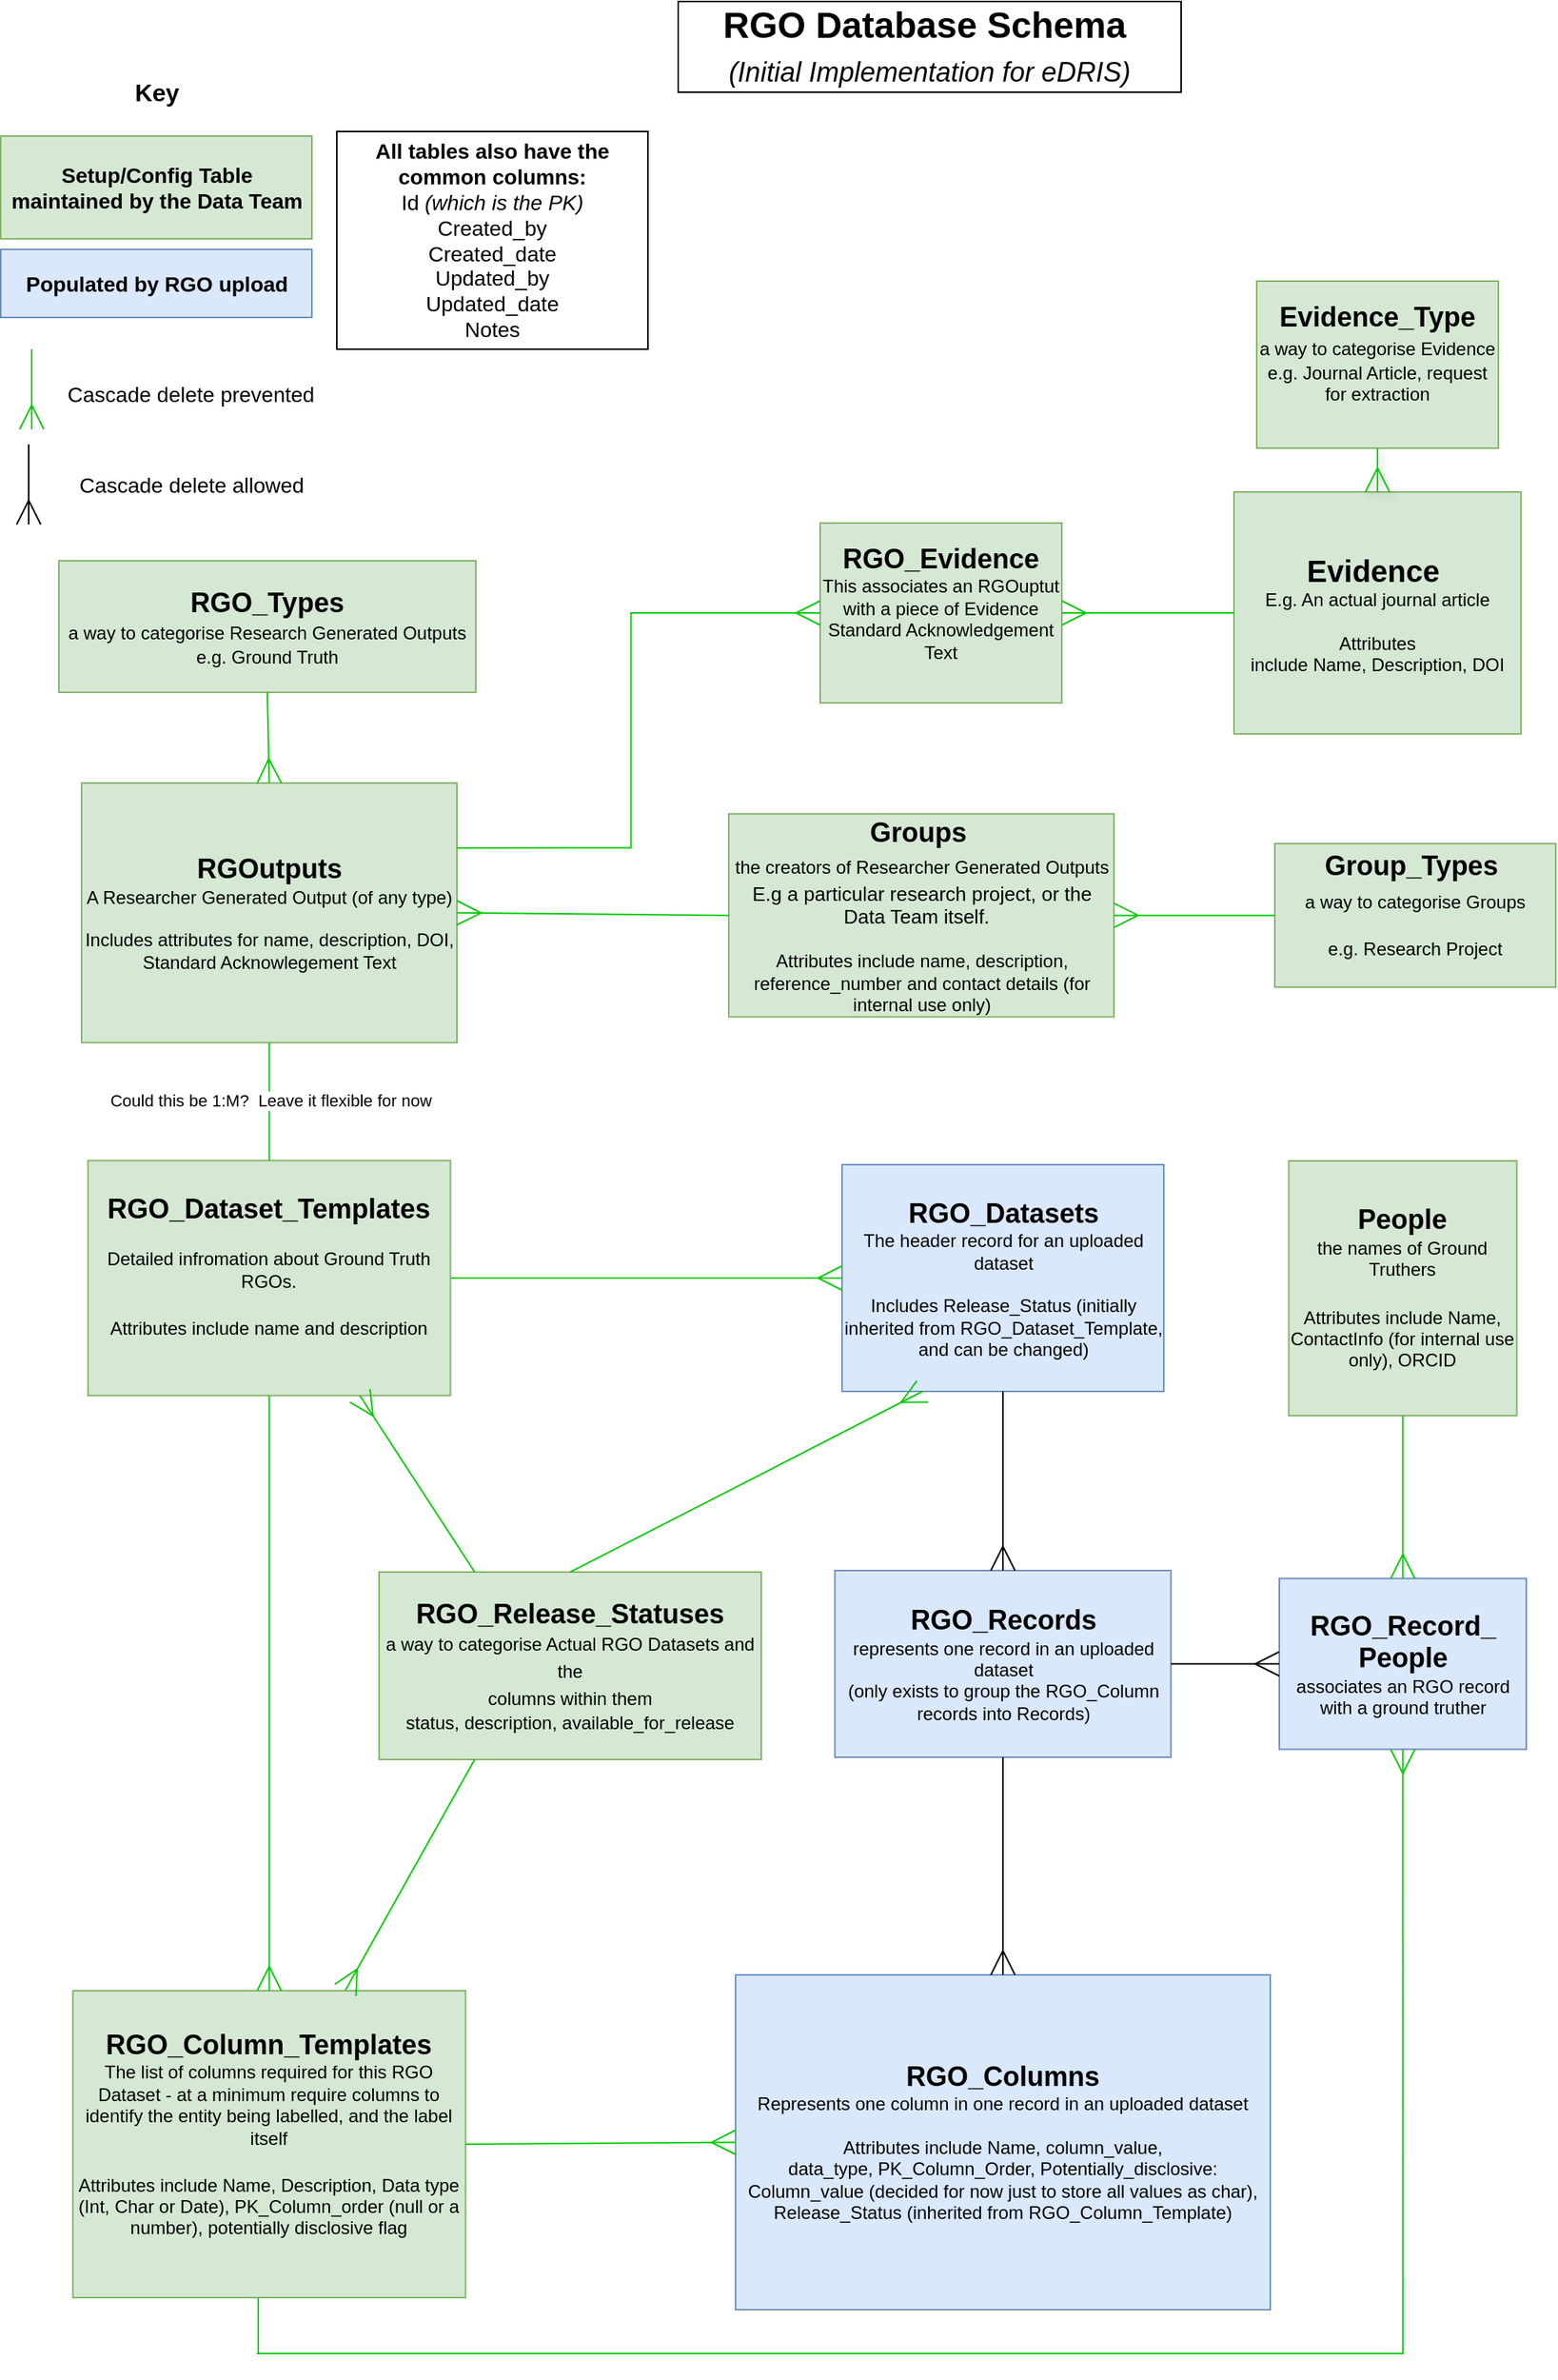 <mxfile version="24.5.1" type="device">
  <diagram name="Initial Implementation Jun 2024" id="UpSf4owvoAI4YjrdSPTo">
    <mxGraphModel dx="2678" dy="2542" grid="0" gridSize="10" guides="1" tooltips="1" connect="1" arrows="1" fold="1" page="1" pageScale="1" pageWidth="1169" pageHeight="1654" math="0" shadow="0">
      <root>
        <mxCell id="eAyEYsCil0a5rR7mx6gQ-0" />
        <mxCell id="eAyEYsCil0a5rR7mx6gQ-1" parent="eAyEYsCil0a5rR7mx6gQ-0" />
        <mxCell id="eAyEYsCil0a5rR7mx6gQ-2" value="&lt;span style=&quot;font-weight: bold; font-size: 18px;&quot;&gt;RGO_Records&lt;/span&gt;&lt;font style=&quot;&quot;&gt;&lt;br&gt;&lt;font style=&quot;font-size: 12px;&quot;&gt;represents one record in an uploaded dataset&lt;/font&gt;&lt;/font&gt;&lt;div&gt;&lt;font style=&quot;&quot;&gt;&lt;font style=&quot;font-size: 12px;&quot;&gt;(only exists to group the RGO_Column records into Records)&lt;br&gt;&lt;/font&gt;&lt;/font&gt;&lt;/div&gt;" style="rounded=0;whiteSpace=wrap;html=1;align=center;fillColor=#dae8fc;strokeColor=#6c8ebf;" parent="eAyEYsCil0a5rR7mx6gQ-1" vertex="1">
          <mxGeometry x="-597.25" y="-604" width="222.5" height="123.5" as="geometry" />
        </mxCell>
        <mxCell id="eAyEYsCil0a5rR7mx6gQ-3" value="&lt;b style=&quot;border-color: var(--border-color);&quot;&gt;&lt;font style=&quot;font-size: 18px;&quot;&gt;RGO_Columns&lt;/font&gt;&lt;br&gt;&lt;/b&gt;&lt;font style=&quot;font-size: 12px;&quot;&gt;Represents one column in one record in an uploaded dataset&lt;/font&gt;&lt;br style=&quot;border-color: var(--border-color);&quot;&gt;&lt;br&gt;&lt;font style=&quot;font-size: 12px;&quot;&gt;Attributes include&amp;nbsp;Name, column_value, data_type,&amp;nbsp;PK_Column_Order,&amp;nbsp;Potentially_disclosive:&lt;br&gt;Column_value (decided for now just to store all values as char), Release_Status (inherited from RGO_Column_Template)&lt;/font&gt;" style="rounded=0;whiteSpace=wrap;html=1;fillColor=#dae8fc;strokeColor=#6c8ebf;" parent="eAyEYsCil0a5rR7mx6gQ-1" vertex="1">
          <mxGeometry x="-663" y="-336.5" width="354" height="221.5" as="geometry" />
        </mxCell>
        <mxCell id="eAyEYsCil0a5rR7mx6gQ-4" style="edgeStyle=none;rounded=0;orthogonalLoop=1;jettySize=auto;html=1;exitX=0.5;exitY=1;exitDx=0;exitDy=0;endArrow=ERmany;endFill=0;endSize=14;entryX=0.5;entryY=0;entryDx=0;entryDy=0;" parent="eAyEYsCil0a5rR7mx6gQ-1" source="eAyEYsCil0a5rR7mx6gQ-2" target="eAyEYsCil0a5rR7mx6gQ-3" edge="1">
          <mxGeometry relative="1" as="geometry">
            <mxPoint x="-1088" y="-46" as="sourcePoint" />
            <mxPoint x="-1398" y="-216" as="targetPoint" />
          </mxGeometry>
        </mxCell>
        <mxCell id="eAyEYsCil0a5rR7mx6gQ-5" value="&lt;font style=&quot;font-size: 18px;&quot;&gt;&lt;b&gt;RGO_Column_Templates&lt;br&gt;&lt;/b&gt;&lt;/font&gt;&lt;font style=&quot;font-size: 12px;&quot;&gt;The list of columns required for this RGO Dataset - at a minimum require columns to identify the entity being labelled, and the label itself&lt;/font&gt;&lt;div&gt;&lt;font style=&quot;font-size: 14px;&quot;&gt;&lt;br&gt;&lt;/font&gt;&lt;/div&gt;&lt;div&gt;&lt;font style=&quot;font-size: 12px;&quot;&gt;Attributes include Name, Description, Data type (Int, Char or Date), PK_Column_order (null or a number), potentially disclosive flag&lt;/font&gt;&lt;/div&gt;&lt;div&gt;&lt;blockquote style=&quot;margin: 0 0 0 40px; border: none; padding: 0px;&quot;&gt;&lt;div style=&quot;text-align: left;&quot;&gt;&lt;br&gt;&lt;/div&gt;&lt;/blockquote&gt;&lt;/div&gt;" style="rounded=0;whiteSpace=wrap;html=1;fillColor=#d5e8d4;strokeColor=#82b366;" parent="eAyEYsCil0a5rR7mx6gQ-1" vertex="1">
          <mxGeometry x="-1101.75" y="-326" width="260" height="203" as="geometry" />
        </mxCell>
        <mxCell id="eAyEYsCil0a5rR7mx6gQ-6" style="edgeStyle=none;rounded=0;orthogonalLoop=1;jettySize=auto;html=1;exitX=0.5;exitY=1;exitDx=0;exitDy=0;endArrow=ERmany;endFill=0;endSize=14;strokeColor=#00CC00;" parent="eAyEYsCil0a5rR7mx6gQ-1" source="eAyEYsCil0a5rR7mx6gQ-11" target="eAyEYsCil0a5rR7mx6gQ-5" edge="1">
          <mxGeometry relative="1" as="geometry">
            <mxPoint x="-820.5" y="-373" as="sourcePoint" />
            <mxPoint x="-823" y="-602" as="targetPoint" />
          </mxGeometry>
        </mxCell>
        <mxCell id="eAyEYsCil0a5rR7mx6gQ-7" style="edgeStyle=none;rounded=0;orthogonalLoop=1;jettySize=auto;html=1;exitX=1;exitY=0.5;exitDx=0;exitDy=0;endArrow=ERmany;endFill=0;endSize=14;entryX=0;entryY=0.5;entryDx=0;entryDy=0;strokeColor=#00CC00;" parent="eAyEYsCil0a5rR7mx6gQ-1" source="eAyEYsCil0a5rR7mx6gQ-5" target="eAyEYsCil0a5rR7mx6gQ-3" edge="1">
          <mxGeometry relative="1" as="geometry">
            <mxPoint x="-1002" y="-493" as="sourcePoint" />
            <mxPoint x="-1228" y="-470" as="targetPoint" />
          </mxGeometry>
        </mxCell>
        <mxCell id="eAyEYsCil0a5rR7mx6gQ-8" value="&lt;b style=&quot;&quot;&gt;&lt;font style=&quot;font-size: 18px;&quot;&gt;RGO_Datasets&lt;/font&gt;&lt;/b&gt;&lt;div style=&quot;&quot;&gt;&lt;font style=&quot;font-size: 12px;&quot;&gt;The header record for an uploaded dataset&lt;/font&gt;&lt;br&gt;&lt;br&gt;&lt;div style=&quot;&quot;&gt;&lt;div style=&quot;&quot;&gt;&lt;span style=&quot;background-color: initial;&quot;&gt;Includes Release_Status (initially inherited from RGO_Dataset_Template, and can be changed)&lt;/span&gt;&lt;br&gt;&lt;/div&gt;&lt;/div&gt;&lt;/div&gt;" style="rounded=0;whiteSpace=wrap;html=1;fillColor=#dae8fc;strokeColor=#6c8ebf;" parent="eAyEYsCil0a5rR7mx6gQ-1" vertex="1">
          <mxGeometry x="-592.5" y="-872.5" width="213" height="150" as="geometry" />
        </mxCell>
        <mxCell id="eAyEYsCil0a5rR7mx6gQ-9" style="edgeStyle=none;rounded=0;orthogonalLoop=1;jettySize=auto;html=1;exitX=1;exitY=0.5;exitDx=0;exitDy=0;endArrow=ERmany;endFill=0;endSize=14;entryX=0;entryY=0.5;entryDx=0;entryDy=0;strokeColor=#00CC00;" parent="eAyEYsCil0a5rR7mx6gQ-1" source="eAyEYsCil0a5rR7mx6gQ-11" target="eAyEYsCil0a5rR7mx6gQ-8" edge="1">
          <mxGeometry relative="1" as="geometry">
            <mxPoint x="-513" y="-854" as="sourcePoint" />
            <mxPoint x="-558" y="-789" as="targetPoint" />
          </mxGeometry>
        </mxCell>
        <mxCell id="eAyEYsCil0a5rR7mx6gQ-10" style="edgeStyle=none;rounded=0;orthogonalLoop=1;jettySize=auto;html=1;exitX=0.5;exitY=1;exitDx=0;exitDy=0;endArrow=ERmany;endFill=0;endSize=14;" parent="eAyEYsCil0a5rR7mx6gQ-1" source="eAyEYsCil0a5rR7mx6gQ-8" target="eAyEYsCil0a5rR7mx6gQ-2" edge="1">
          <mxGeometry relative="1" as="geometry">
            <mxPoint x="-1002" y="-493" as="sourcePoint" />
            <mxPoint x="-1228" y="-470" as="targetPoint" />
          </mxGeometry>
        </mxCell>
        <mxCell id="eAyEYsCil0a5rR7mx6gQ-11" value="&lt;b&gt;&lt;font style=&quot;font-size: 18px;&quot;&gt;RGO_Dataset_Templates&lt;/font&gt;&lt;/b&gt;&lt;br style=&quot;border-color: var(--border-color);&quot;&gt;&lt;font style=&quot;&quot;&gt;&lt;br&gt;&lt;font style=&quot;font-size: 12px;&quot;&gt;Detailed infromation about Ground Truth RGOs.&lt;/font&gt;&lt;/font&gt;&lt;div&gt;&lt;font style=&quot;font-size: 14px;&quot;&gt;&lt;br&gt;&lt;/font&gt;&lt;/div&gt;&lt;div&gt;&lt;font style=&quot;&quot;&gt;&lt;font style=&quot;font-size: 12px;&quot;&gt;Attributes include name and description&lt;/font&gt;&lt;br&gt;&lt;/font&gt;&lt;div&gt;&lt;font style=&quot;font-size: 14px;&quot;&gt;&lt;br&gt;&lt;/font&gt;&lt;/div&gt;&lt;/div&gt;" style="rounded=0;whiteSpace=wrap;html=1;fillColor=#d5e8d4;strokeColor=#82b366;" parent="eAyEYsCil0a5rR7mx6gQ-1" vertex="1">
          <mxGeometry x="-1091.75" y="-875.25" width="240" height="155.5" as="geometry" />
        </mxCell>
        <mxCell id="eAyEYsCil0a5rR7mx6gQ-12" value="&lt;font style=&quot;&quot;&gt;&lt;span style=&quot;font-weight: bold; font-size: 18px;&quot;&gt;RGO_Types&lt;/span&gt;&lt;font style=&quot;&quot;&gt;&lt;br&gt;&lt;span style=&quot;line-height: 150%; font-family: Arial, sans-serif;&quot;&gt;&lt;font style=&quot;font-size: 12px;&quot;&gt;a way to categorise Research Generated Outputs&lt;/font&gt;&lt;/span&gt;&lt;br&gt;&lt;/font&gt;&lt;font style=&quot;font-size: 12px;&quot; face=&quot;Helvetica&quot;&gt;e.g. Ground Truth&lt;/font&gt;&lt;/font&gt;" style="rounded=0;whiteSpace=wrap;html=1;fillColor=#d5e8d4;strokeColor=#82b366;" parent="eAyEYsCil0a5rR7mx6gQ-1" vertex="1">
          <mxGeometry x="-1111" y="-1272" width="276" height="87" as="geometry" />
        </mxCell>
        <mxCell id="eAyEYsCil0a5rR7mx6gQ-13" value="&lt;b style=&quot;&quot;&gt;&lt;font style=&quot;font-size: 18px;&quot;&gt;Groups&amp;nbsp;&lt;/font&gt;&lt;/b&gt;&lt;div&gt;&lt;span style=&quot;line-height: 150%;&quot;&gt;&lt;font face=&quot;Helvetica&quot; style=&quot;font-size: 12px;&quot;&gt;the creators of Researcher Generated Outputs&lt;/font&gt;&lt;/span&gt;&lt;b style=&quot;&quot;&gt;&lt;font style=&quot;font-size: 18px;&quot;&gt;&lt;br&gt;&lt;/font&gt;&lt;/b&gt;&lt;div&gt;&lt;font style=&quot;font-size: 13px;&quot;&gt;E.g a particular research project, or the Data Team itself.&amp;nbsp;&amp;nbsp;&lt;/font&gt;&lt;/div&gt;&lt;div&gt;&lt;br&gt;&lt;/div&gt;&lt;div&gt;Attributes include name, description, reference_number and contact details (for internal use only)&lt;/div&gt;&lt;/div&gt;" style="rounded=0;whiteSpace=wrap;html=1;fillColor=#d5e8d4;strokeColor=#82b366;" parent="eAyEYsCil0a5rR7mx6gQ-1" vertex="1">
          <mxGeometry x="-667.5" y="-1104.61" width="255" height="134.36" as="geometry" />
        </mxCell>
        <mxCell id="eAyEYsCil0a5rR7mx6gQ-14" value="&lt;font style=&quot;&quot;&gt;&lt;font style=&quot;&quot;&gt;&lt;font style=&quot;font-size: 18px;&quot;&gt;&lt;b&gt;RGOutputs&lt;/b&gt;&lt;/font&gt;&lt;br&gt;&lt;font style=&quot;font-size: 12px;&quot;&gt;A Researcher Generated Output (of any type)&lt;/font&gt;&lt;/font&gt;&lt;/font&gt;&lt;div&gt;&lt;div&gt;&lt;font style=&quot;&quot;&gt;&lt;br&gt;&lt;/font&gt;&lt;/div&gt;&lt;/div&gt;&lt;div&gt;&lt;font style=&quot;&quot;&gt;Includes attributes for name, description, DOI, Standard Acknowlegement Text&lt;/font&gt;&lt;/div&gt;" style="rounded=0;whiteSpace=wrap;html=1;fillColor=#d5e8d4;strokeColor=#82b366;" parent="eAyEYsCil0a5rR7mx6gQ-1" vertex="1">
          <mxGeometry x="-1096" y="-1125" width="248.5" height="171.75" as="geometry" />
        </mxCell>
        <mxCell id="eAyEYsCil0a5rR7mx6gQ-15" style="edgeStyle=none;rounded=0;orthogonalLoop=1;jettySize=auto;html=1;endArrow=ERmany;endFill=0;endSize=14;entryX=1;entryY=0.5;entryDx=0;entryDy=0;exitX=0;exitY=0.5;exitDx=0;exitDy=0;strokeColor=#00CC00;" parent="eAyEYsCil0a5rR7mx6gQ-1" source="eAyEYsCil0a5rR7mx6gQ-13" target="eAyEYsCil0a5rR7mx6gQ-14" edge="1">
          <mxGeometry relative="1" as="geometry">
            <mxPoint x="-548.5" y="-1022.12" as="sourcePoint" />
            <mxPoint x="375.5" y="-578.75" as="targetPoint" />
          </mxGeometry>
        </mxCell>
        <mxCell id="eAyEYsCil0a5rR7mx6gQ-16" style="edgeStyle=none;rounded=0;orthogonalLoop=1;jettySize=auto;html=1;exitX=0.5;exitY=1;exitDx=0;exitDy=0;endArrow=none;endFill=0;endSize=14;entryX=0.5;entryY=0;entryDx=0;entryDy=0;strokeColor=#00CC00;" parent="eAyEYsCil0a5rR7mx6gQ-1" source="eAyEYsCil0a5rR7mx6gQ-14" target="eAyEYsCil0a5rR7mx6gQ-11" edge="1">
          <mxGeometry relative="1" as="geometry">
            <mxPoint x="131.5" y="-1328" as="sourcePoint" />
            <mxPoint x="122.5" y="-1102" as="targetPoint" />
          </mxGeometry>
        </mxCell>
        <mxCell id="eAyEYsCil0a5rR7mx6gQ-17" value="Could this be 1:M?&amp;nbsp; Leave it flexible for now" style="edgeLabel;html=1;align=center;verticalAlign=middle;resizable=0;points=[];" parent="eAyEYsCil0a5rR7mx6gQ-16" vertex="1" connectable="0">
          <mxGeometry x="-0.038" relative="1" as="geometry">
            <mxPoint as="offset" />
          </mxGeometry>
        </mxCell>
        <mxCell id="eAyEYsCil0a5rR7mx6gQ-18" style="edgeStyle=none;rounded=0;orthogonalLoop=1;jettySize=auto;html=1;endArrow=ERmany;endFill=0;endSize=14;entryX=0.5;entryY=0;entryDx=0;entryDy=0;exitX=0.5;exitY=1;exitDx=0;exitDy=0;strokeColor=#00CC00;" parent="eAyEYsCil0a5rR7mx6gQ-1" source="eAyEYsCil0a5rR7mx6gQ-12" target="eAyEYsCil0a5rR7mx6gQ-14" edge="1">
          <mxGeometry relative="1" as="geometry">
            <mxPoint x="410.5" y="-1113" as="sourcePoint" />
            <mxPoint x="-70.5" y="-1097" as="targetPoint" />
          </mxGeometry>
        </mxCell>
        <mxCell id="eAyEYsCil0a5rR7mx6gQ-20" value="&lt;b style=&quot;&quot;&gt;&lt;font style=&quot;font-size: 18px;&quot;&gt;Group_Types&amp;nbsp;&lt;/font&gt;&lt;/b&gt;&lt;div&gt;&lt;span style=&quot;line-height: 150%; font-family: Arial, sans-serif;&quot;&gt;&lt;font style=&quot;font-size: 12px;&quot;&gt;a way to categorise Groups&lt;/font&gt;&lt;/span&gt;&lt;b style=&quot;&quot;&gt;&lt;font style=&quot;font-size: 18px;&quot;&gt;&lt;br&gt;&lt;/font&gt;&lt;/b&gt;&lt;br&gt;&lt;font style=&quot;&quot;&gt;&lt;font style=&quot;font-size: 12px;&quot;&gt;e.g. Research Project&lt;/font&gt;&lt;br&gt;&lt;br&gt;&lt;/font&gt;&lt;/div&gt;" style="rounded=0;whiteSpace=wrap;html=1;fillColor=#d5e8d4;strokeColor=#82b366;" parent="eAyEYsCil0a5rR7mx6gQ-1" vertex="1">
          <mxGeometry x="-306" y="-1084.92" width="186" height="94.98" as="geometry" />
        </mxCell>
        <mxCell id="eAyEYsCil0a5rR7mx6gQ-21" style="edgeStyle=none;rounded=0;orthogonalLoop=1;jettySize=auto;html=1;endArrow=ERmany;endFill=0;endSize=14;entryX=1;entryY=0.5;entryDx=0;entryDy=0;exitX=0;exitY=0.5;exitDx=0;exitDy=0;strokeColor=#00CC00;" parent="eAyEYsCil0a5rR7mx6gQ-1" source="eAyEYsCil0a5rR7mx6gQ-20" target="eAyEYsCil0a5rR7mx6gQ-13" edge="1">
          <mxGeometry relative="1" as="geometry">
            <mxPoint x="-187" y="-1002" as="sourcePoint" />
            <mxPoint x="-268" y="-1002" as="targetPoint" />
          </mxGeometry>
        </mxCell>
        <mxCell id="eAyEYsCil0a5rR7mx6gQ-22" value="&lt;b&gt;&lt;font style=&quot;font-size: 18px;&quot;&gt;People&lt;/font&gt;&lt;br&gt;&lt;/b&gt;&lt;font style=&quot;font-size: 12px;&quot;&gt;the names of Ground Truthers&lt;/font&gt;&lt;div&gt;&lt;font style=&quot;font-size: 14px;&quot;&gt;&lt;br&gt;&lt;/font&gt;&lt;/div&gt;&lt;div&gt;&lt;font style=&quot;font-size: 12px;&quot;&gt;Attributes include Name, ContactInfo (for internal use only), ORCID&lt;/font&gt;&lt;/div&gt;" style="rounded=0;whiteSpace=wrap;html=1;fillColor=#d5e8d4;strokeColor=#82b366;" parent="eAyEYsCil0a5rR7mx6gQ-1" vertex="1">
          <mxGeometry x="-296.75" y="-875" width="151" height="168.5" as="geometry" />
        </mxCell>
        <mxCell id="eAyEYsCil0a5rR7mx6gQ-26" value="&lt;font style=&quot;font-weight: bold; font-size: 18px;&quot;&gt;RGO_Record_&lt;/font&gt;&lt;div&gt;&lt;font style=&quot;font-weight: bold; font-size: 18px;&quot;&gt;People&lt;br&gt;&lt;/font&gt;&lt;font style=&quot;font-size: 12px;&quot;&gt;associates an RGO record with a ground truther&lt;/font&gt;&lt;/div&gt;" style="rounded=0;whiteSpace=wrap;html=1;align=center;fillColor=#dae8fc;strokeColor=#6c8ebf;" parent="eAyEYsCil0a5rR7mx6gQ-1" vertex="1">
          <mxGeometry x="-303" y="-598.75" width="163.5" height="113" as="geometry" />
        </mxCell>
        <mxCell id="eAyEYsCil0a5rR7mx6gQ-27" style="edgeStyle=none;rounded=0;orthogonalLoop=1;jettySize=auto;html=1;exitX=1;exitY=0.5;exitDx=0;exitDy=0;endArrow=ERmany;endFill=0;endSize=14;entryX=0;entryY=0.5;entryDx=0;entryDy=0;" parent="eAyEYsCil0a5rR7mx6gQ-1" source="eAyEYsCil0a5rR7mx6gQ-2" target="eAyEYsCil0a5rR7mx6gQ-26" edge="1">
          <mxGeometry relative="1" as="geometry">
            <mxPoint x="-1403" y="-696" as="sourcePoint" />
            <mxPoint x="-1403" y="-628" as="targetPoint" />
          </mxGeometry>
        </mxCell>
        <mxCell id="eAyEYsCil0a5rR7mx6gQ-29" value="&lt;font style=&quot;&quot;&gt;&lt;span style=&quot;font-weight: bold; font-size: 18px;&quot;&gt;RGO_Evidence&lt;/span&gt;&lt;br&gt;&lt;font style=&quot;&quot;&gt;&lt;font style=&quot;font-size: 12px;&quot;&gt;This associates an RGOuptut with a piece of Evidence&lt;/font&gt;&lt;/font&gt;&lt;/font&gt;&lt;div&gt;&lt;font style=&quot;&quot;&gt;&lt;font style=&quot;&quot;&gt;Standard Acknowledgement Text&lt;br&gt;&lt;/font&gt;&lt;br&gt;&lt;/font&gt;&lt;/div&gt;" style="rounded=0;whiteSpace=wrap;html=1;fillColor=#d5e8d4;strokeColor=#82b366;" parent="eAyEYsCil0a5rR7mx6gQ-1" vertex="1">
          <mxGeometry x="-607" y="-1297" width="160" height="119" as="geometry" />
        </mxCell>
        <mxCell id="eAyEYsCil0a5rR7mx6gQ-30" value="&lt;font style=&quot;font-size: 20px;&quot;&gt;&lt;font style=&quot;font-weight: bold; font-size: 20px;&quot;&gt;Evidence&lt;/font&gt;&lt;b&gt;&amp;nbsp;&lt;/b&gt;&lt;/font&gt;&lt;i&gt;&lt;br&gt;&lt;/i&gt;&lt;font face=&quot;Helvetica&quot; style=&quot;font-size: 12px;&quot;&gt;E.g. An actual journal article&lt;/font&gt;&lt;div&gt;&lt;font style=&quot;font-size: 12px;&quot;&gt;&lt;br&gt;&lt;font face=&quot;Helvetica&quot;&gt;&lt;font style=&quot;&quot;&gt;Attributes include&amp;nbsp;Name,&amp;nbsp;&lt;/font&gt;&lt;span style=&quot;background-color: initial;&quot;&gt;Description,&amp;nbsp;&lt;/span&gt;&lt;span style=&quot;background-color: initial;&quot;&gt;DOI&lt;/span&gt;&lt;/font&gt;&lt;/font&gt;&lt;/div&gt;" style="rounded=0;whiteSpace=wrap;html=1;fillColor=#d5e8d4;strokeColor=#82b366;" parent="eAyEYsCil0a5rR7mx6gQ-1" vertex="1">
          <mxGeometry x="-333" y="-1317.5" width="190" height="160" as="geometry" />
        </mxCell>
        <mxCell id="eAyEYsCil0a5rR7mx6gQ-31" style="edgeStyle=orthogonalEdgeStyle;rounded=0;orthogonalLoop=1;jettySize=auto;html=1;endArrow=ERmany;endFill=0;endSize=14;entryX=0;entryY=0.5;entryDx=0;entryDy=0;exitX=1;exitY=0.25;exitDx=0;exitDy=0;strokeColor=#00CC00;" parent="eAyEYsCil0a5rR7mx6gQ-1" source="eAyEYsCil0a5rR7mx6gQ-14" target="eAyEYsCil0a5rR7mx6gQ-29" edge="1">
          <mxGeometry relative="1" as="geometry">
            <mxPoint x="-388" y="-1183" as="sourcePoint" />
            <mxPoint x="-445" y="-852" as="targetPoint" />
          </mxGeometry>
        </mxCell>
        <mxCell id="eAyEYsCil0a5rR7mx6gQ-32" style="edgeStyle=none;rounded=0;orthogonalLoop=1;jettySize=auto;html=1;endArrow=ERmany;endFill=0;endSize=14;entryX=1;entryY=0.5;entryDx=0;entryDy=0;strokeColor=#00CC00;" parent="eAyEYsCil0a5rR7mx6gQ-1" source="eAyEYsCil0a5rR7mx6gQ-30" target="eAyEYsCil0a5rR7mx6gQ-29" edge="1">
          <mxGeometry relative="1" as="geometry">
            <mxPoint x="-665" y="-789" as="sourcePoint" />
            <mxPoint x="-505" y="-842" as="targetPoint" />
          </mxGeometry>
        </mxCell>
        <mxCell id="eAyEYsCil0a5rR7mx6gQ-33" value="&lt;font style=&quot;font-size: 18px;&quot;&gt;&lt;b&gt;Evidence_Type&lt;/b&gt;&lt;/font&gt;&lt;div&gt;&lt;font face=&quot;Helvetica&quot; style=&quot;font-size: 12px;&quot;&gt;&lt;span style=&quot;line-height: 150%;&quot;&gt;&lt;font style=&quot;&quot;&gt;a way to categorise Evidence&lt;/font&gt;&lt;/span&gt;&lt;b style=&quot;&quot;&gt;&lt;br&gt;&lt;/b&gt;&lt;/font&gt;&lt;div&gt;&lt;font face=&quot;Helvetica&quot; style=&quot;font-size: 12px;&quot;&gt;e.g. Journal Article, request for extraction&lt;/font&gt;&lt;/div&gt;&lt;div&gt;&lt;br&gt;&lt;/div&gt;&lt;/div&gt;" style="rounded=0;whiteSpace=wrap;html=1;fillColor=#d5e8d4;strokeColor=#82b366;" parent="eAyEYsCil0a5rR7mx6gQ-1" vertex="1">
          <mxGeometry x="-318" y="-1457" width="160" height="110.48" as="geometry" />
        </mxCell>
        <mxCell id="eAyEYsCil0a5rR7mx6gQ-34" style="edgeStyle=none;rounded=0;orthogonalLoop=1;jettySize=auto;html=1;endArrow=ERmany;endFill=0;endSize=14;entryX=0.5;entryY=0;entryDx=0;entryDy=0;exitX=0.5;exitY=1;exitDx=0;exitDy=0;shadow=1;strokeColor=#00CC00;" parent="eAyEYsCil0a5rR7mx6gQ-1" source="eAyEYsCil0a5rR7mx6gQ-33" target="eAyEYsCil0a5rR7mx6gQ-30" edge="1">
          <mxGeometry relative="1" as="geometry">
            <mxPoint x="116" y="-1280" as="sourcePoint" />
            <mxPoint x="20" y="-1271" as="targetPoint" />
          </mxGeometry>
        </mxCell>
        <mxCell id="dYgaiGfvyxrr6qxFnoAr-1" value="RGO Database Schema&amp;nbsp;&lt;div&gt;&lt;font style=&quot;font-size: 18px;&quot;&gt;&lt;i style=&quot;font-weight: normal;&quot;&gt;(Initial Implementation for eDRIS)&lt;/i&gt;&lt;/font&gt;&lt;/div&gt;" style="rounded=0;whiteSpace=wrap;html=1;fontStyle=1;fontSize=24;" parent="eAyEYsCil0a5rR7mx6gQ-1" vertex="1">
          <mxGeometry x="-701" y="-1642" width="333" height="60" as="geometry" />
        </mxCell>
        <mxCell id="dYgaiGfvyxrr6qxFnoAr-2" value="&lt;font style=&quot;font-size: 14px;&quot;&gt;&lt;b style=&quot;font-size: 14px;&quot;&gt;Setup/Config Table maintained by the Data Team&lt;/b&gt;&lt;/font&gt;" style="rounded=0;whiteSpace=wrap;html=1;fillColor=#d5e8d4;strokeColor=#82b366;fontSize=14;" parent="eAyEYsCil0a5rR7mx6gQ-1" vertex="1">
          <mxGeometry x="-1149.5" y="-1553" width="206" height="68" as="geometry" />
        </mxCell>
        <mxCell id="dYgaiGfvyxrr6qxFnoAr-3" value="&lt;span style=&quot;font-size: 14px;&quot;&gt;&lt;b style=&quot;font-size: 14px;&quot;&gt;Populated by RGO upload&lt;/b&gt;&lt;/span&gt;" style="rounded=0;whiteSpace=wrap;html=1;fillColor=#dae8fc;strokeColor=#6c8ebf;fontSize=14;" parent="eAyEYsCil0a5rR7mx6gQ-1" vertex="1">
          <mxGeometry x="-1149.5" y="-1478" width="206" height="45" as="geometry" />
        </mxCell>
        <mxCell id="dYgaiGfvyxrr6qxFnoAr-4" value="&lt;font style=&quot;font-size: 16px;&quot;&gt;Key&lt;/font&gt;" style="rounded=0;whiteSpace=wrap;html=1;fontStyle=1;fontSize=24;strokeColor=none;" parent="eAyEYsCil0a5rR7mx6gQ-1" vertex="1">
          <mxGeometry x="-1079.5" y="-1601" width="66" height="34" as="geometry" />
        </mxCell>
        <mxCell id="dYgaiGfvyxrr6qxFnoAr-7" style="edgeStyle=orthogonalEdgeStyle;rounded=0;orthogonalLoop=1;jettySize=auto;html=1;endArrow=ERmany;endFill=0;endSize=14;entryX=0.5;entryY=1;entryDx=0;entryDy=0;strokeColor=#00CC00;exitX=0.472;exitY=1;exitDx=0;exitDy=0;exitPerimeter=0;" parent="eAyEYsCil0a5rR7mx6gQ-1" source="eAyEYsCil0a5rR7mx6gQ-5" target="eAyEYsCil0a5rR7mx6gQ-26" edge="1">
          <mxGeometry relative="1" as="geometry">
            <mxPoint x="-998" y="-104" as="sourcePoint" />
            <mxPoint x="-465" y="-429" as="targetPoint" />
            <Array as="points">
              <mxPoint x="-980" y="-86" />
              <mxPoint x="-296" y="-86" />
            </Array>
          </mxGeometry>
        </mxCell>
        <mxCell id="dYgaiGfvyxrr6qxFnoAr-8" value="&lt;font style=&quot;font-size: 14px;&quot;&gt;&lt;b style=&quot;font-size: 14px;&quot;&gt;All tables also have the common columns:&lt;/b&gt;&lt;/font&gt;&lt;div&gt;&lt;font style=&quot;font-size: 14px;&quot;&gt;&lt;span style=&quot;font-size: 14px;&quot;&gt;Id &lt;i&gt;(which is the PK)&lt;/i&gt;&lt;/span&gt;&lt;/font&gt;&lt;/div&gt;&lt;div&gt;&lt;font style=&quot;font-size: 14px;&quot;&gt;&lt;span style=&quot;font-size: 14px;&quot;&gt;Created_by&lt;/span&gt;&lt;/font&gt;&lt;/div&gt;&lt;div&gt;&lt;font style=&quot;font-size: 14px;&quot;&gt;&lt;span style=&quot;font-size: 14px;&quot;&gt;Created_date&lt;/span&gt;&lt;/font&gt;&lt;/div&gt;&lt;div&gt;&lt;font style=&quot;font-size: 14px;&quot;&gt;&lt;span style=&quot;font-size: 14px;&quot;&gt;Updated_by&lt;/span&gt;&lt;/font&gt;&lt;/div&gt;&lt;div&gt;&lt;font style=&quot;font-size: 14px;&quot;&gt;&lt;span style=&quot;font-size: 14px;&quot;&gt;Updated_date&lt;/span&gt;&lt;/font&gt;&lt;/div&gt;&lt;div&gt;&lt;font style=&quot;font-size: 14px;&quot;&gt;&lt;span style=&quot;font-size: 14px;&quot;&gt;Notes&lt;/span&gt;&lt;/font&gt;&lt;/div&gt;" style="rounded=0;whiteSpace=wrap;html=1;fontSize=14;" parent="eAyEYsCil0a5rR7mx6gQ-1" vertex="1">
          <mxGeometry x="-927" y="-1556" width="206" height="144" as="geometry" />
        </mxCell>
        <mxCell id="5wy5zbf3qwUygz4juwiF-0" value="&lt;span style=&quot;font-size: 18px;&quot;&gt;&lt;b&gt;RGO_Release_Statuses&lt;/b&gt;&lt;/span&gt;&lt;div&gt;&lt;font style=&quot;&quot;&gt;&lt;span style=&quot;line-height: 150%; font-family: Arial, sans-serif;&quot;&gt;&lt;font style=&quot;font-size: 12px;&quot;&gt;a way to categorise Actual RGO Datasets and the&lt;br&gt;columns within them&lt;/font&gt;&lt;/span&gt;&lt;br&gt;&lt;/font&gt;&lt;/div&gt;&lt;div&gt;&lt;font style=&quot;font-size: 12px;&quot;&gt;status, description, available_for_release&lt;/font&gt;&lt;/div&gt;" style="rounded=0;whiteSpace=wrap;html=1;fillColor=#d5e8d4;strokeColor=#82b366;" parent="eAyEYsCil0a5rR7mx6gQ-1" vertex="1">
          <mxGeometry x="-899" y="-603" width="253" height="124" as="geometry" />
        </mxCell>
        <mxCell id="5wy5zbf3qwUygz4juwiF-1" style="edgeStyle=none;rounded=0;orthogonalLoop=1;jettySize=auto;html=1;exitX=0.5;exitY=0;exitDx=0;exitDy=0;endArrow=ERmany;endFill=0;endSize=14;entryX=0.25;entryY=1;entryDx=0;entryDy=0;strokeColor=#00CC00;" parent="eAyEYsCil0a5rR7mx6gQ-1" source="5wy5zbf3qwUygz4juwiF-0" target="eAyEYsCil0a5rR7mx6gQ-8" edge="1">
          <mxGeometry relative="1" as="geometry">
            <mxPoint x="-842" y="-788" as="sourcePoint" />
            <mxPoint x="-657" y="-787" as="targetPoint" />
          </mxGeometry>
        </mxCell>
        <mxCell id="5wy5zbf3qwUygz4juwiF-2" style="edgeStyle=none;rounded=0;orthogonalLoop=1;jettySize=auto;html=1;exitX=0.25;exitY=0;exitDx=0;exitDy=0;endArrow=ERmany;endFill=0;endSize=14;entryX=0.75;entryY=1;entryDx=0;entryDy=0;strokeColor=#00CC00;" parent="eAyEYsCil0a5rR7mx6gQ-1" source="5wy5zbf3qwUygz4juwiF-0" target="eAyEYsCil0a5rR7mx6gQ-11" edge="1">
          <mxGeometry relative="1" as="geometry">
            <mxPoint x="-785" y="-667" as="sourcePoint" />
            <mxPoint x="-604" y="-712" as="targetPoint" />
          </mxGeometry>
        </mxCell>
        <mxCell id="5wy5zbf3qwUygz4juwiF-3" style="edgeStyle=none;rounded=0;orthogonalLoop=1;jettySize=auto;html=1;exitX=0.25;exitY=1;exitDx=0;exitDy=0;endArrow=ERmany;endFill=0;endSize=14;entryX=0.694;entryY=-0.002;entryDx=0;entryDy=0;entryPerimeter=0;strokeColor=#00CC00;" parent="eAyEYsCil0a5rR7mx6gQ-1" source="5wy5zbf3qwUygz4juwiF-0" target="eAyEYsCil0a5rR7mx6gQ-5" edge="1">
          <mxGeometry relative="1" as="geometry">
            <mxPoint x="-834" y="-667" as="sourcePoint" />
            <mxPoint x="-902" y="-710" as="targetPoint" />
          </mxGeometry>
        </mxCell>
        <mxCell id="5wy5zbf3qwUygz4juwiF-7" style="edgeStyle=none;rounded=0;orthogonalLoop=1;jettySize=auto;html=1;endArrow=ERmany;endFill=0;endSize=14;entryX=0.5;entryY=0;entryDx=0;entryDy=0;exitX=0.5;exitY=1;exitDx=0;exitDy=0;strokeColor=#00CC00;" parent="eAyEYsCil0a5rR7mx6gQ-1" edge="1">
          <mxGeometry relative="1" as="geometry">
            <mxPoint x="-1129" y="-1412" as="sourcePoint" />
            <mxPoint x="-1129" y="-1359" as="targetPoint" />
          </mxGeometry>
        </mxCell>
        <mxCell id="5wy5zbf3qwUygz4juwiF-10" value="&lt;font style=&quot;font-size: 14px;&quot;&gt;Cascade delete prevented&lt;/font&gt;" style="rounded=0;whiteSpace=wrap;html=1;fillColor=none;strokeColor=none;" parent="eAyEYsCil0a5rR7mx6gQ-1" vertex="1">
          <mxGeometry x="-1123" y="-1412" width="199" height="60" as="geometry" />
        </mxCell>
        <mxCell id="5wy5zbf3qwUygz4juwiF-11" style="edgeStyle=none;rounded=0;orthogonalLoop=1;jettySize=auto;html=1;endArrow=ERmany;endFill=0;endSize=14;entryX=0.5;entryY=0;entryDx=0;entryDy=0;exitX=0.5;exitY=1;exitDx=0;exitDy=0;strokeColor=#000000;" parent="eAyEYsCil0a5rR7mx6gQ-1" edge="1">
          <mxGeometry relative="1" as="geometry">
            <mxPoint x="-1131" y="-1349" as="sourcePoint" />
            <mxPoint x="-1131" y="-1296" as="targetPoint" />
          </mxGeometry>
        </mxCell>
        <mxCell id="5wy5zbf3qwUygz4juwiF-12" value="&lt;font style=&quot;font-size: 14px;&quot;&gt;Cascade delete allowed&lt;/font&gt;" style="rounded=0;whiteSpace=wrap;html=1;fillColor=none;strokeColor=none;" parent="eAyEYsCil0a5rR7mx6gQ-1" vertex="1">
          <mxGeometry x="-1117" y="-1352.5" width="188" height="60" as="geometry" />
        </mxCell>
        <mxCell id="TFsAQ_x3pMN2AGYq_7zm-0" style="rounded=0;orthogonalLoop=1;jettySize=auto;html=1;exitX=0.5;exitY=1;exitDx=0;exitDy=0;endArrow=ERmany;endFill=0;endSize=14;entryX=0.5;entryY=0;entryDx=0;entryDy=0;strokeColor=#00CC00;" edge="1" parent="eAyEYsCil0a5rR7mx6gQ-1" source="eAyEYsCil0a5rR7mx6gQ-22" target="eAyEYsCil0a5rR7mx6gQ-26">
          <mxGeometry relative="1" as="geometry">
            <mxPoint x="-970" y="-109" as="sourcePoint" />
            <mxPoint x="-286" y="-476" as="targetPoint" />
          </mxGeometry>
        </mxCell>
      </root>
    </mxGraphModel>
  </diagram>
</mxfile>
